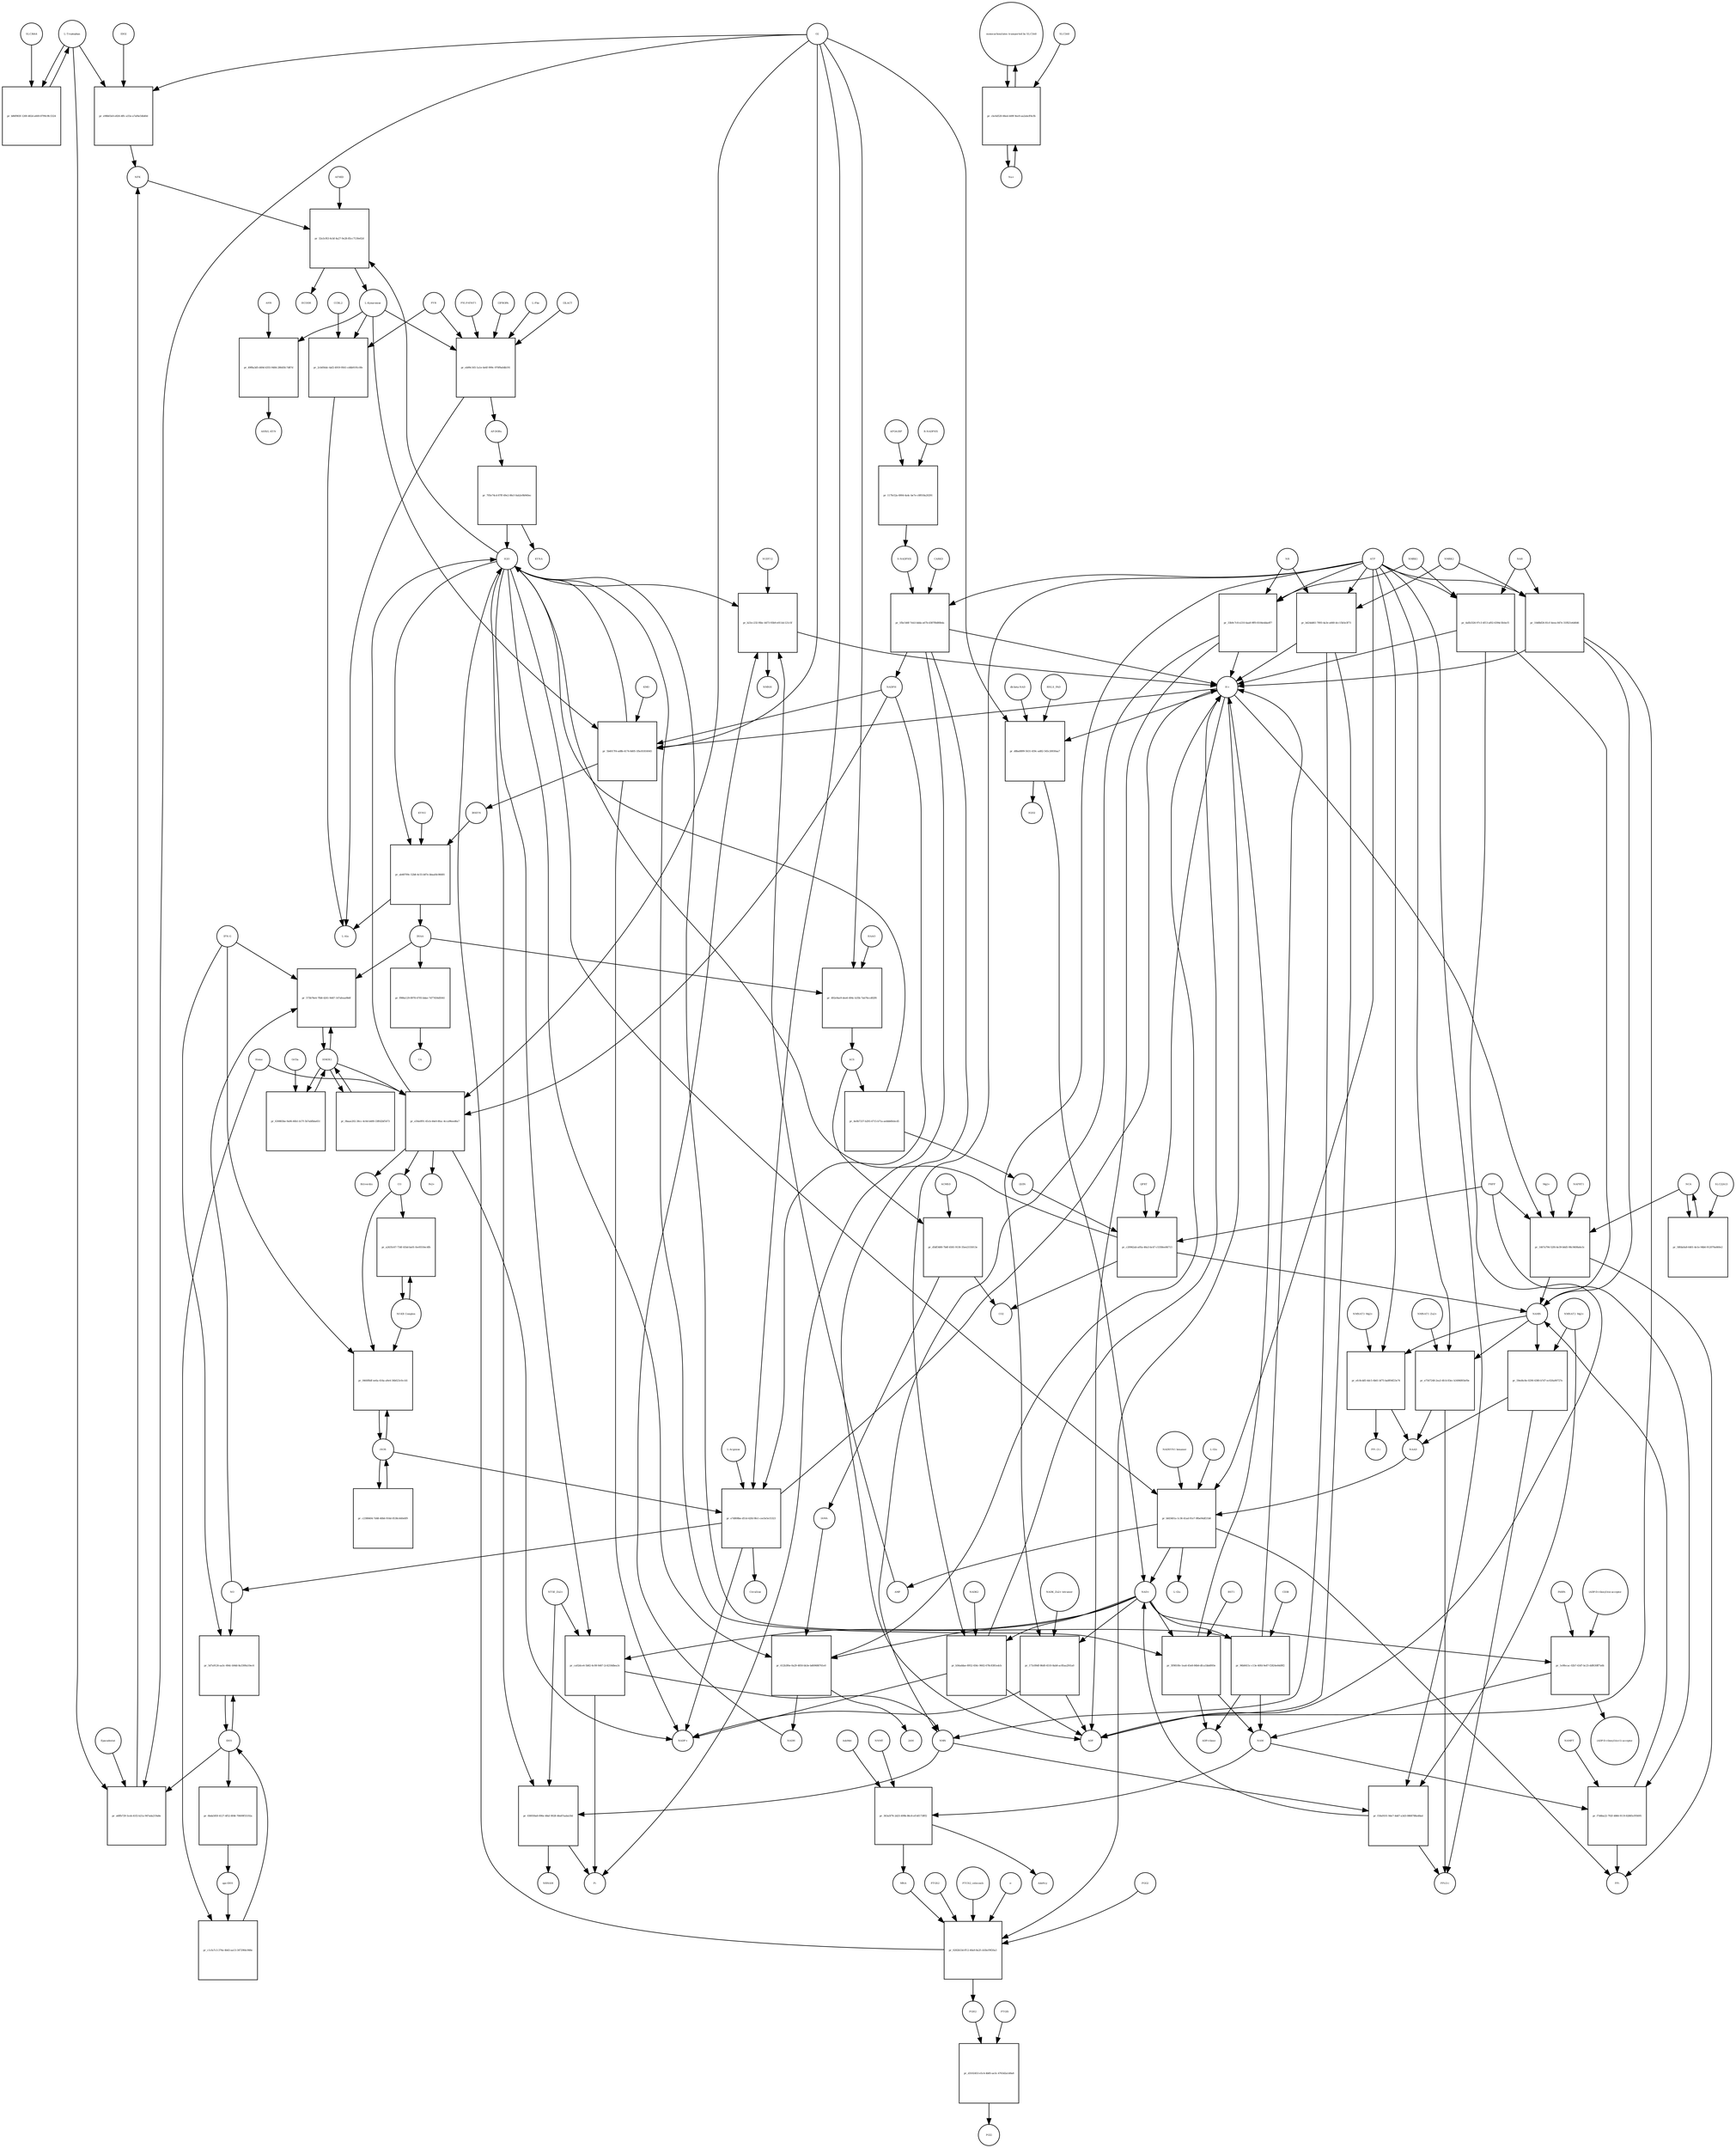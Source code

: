 strict digraph  {
"L-Tryptophan" [annotation="urn_miriam_obo.chebi_CHEBI%3A57912", bipartite=0, cls="simple chemical", fontsize=4, label="L-Tryptophan", shape=circle];
"pr_b86f983f-1269-482d-a669-8799c9fc5324" [annotation="", bipartite=1, cls=process, fontsize=4, label="pr_b86f983f-1269-482d-a669-8799c9fc5324", shape=square];
SLC36A4 [annotation=urn_miriam_uniprot_Q6YBV0, bipartite=0, cls=macromolecule, fontsize=4, label=SLC36A4, shape=circle];
"pr_e98b03e0-e826-4ffc-a55e-a7af6e54b40d" [annotation="", bipartite=1, cls=process, fontsize=4, label="pr_e98b03e0-e826-4ffc-a55e-a7af6e54b40d", shape=square];
NFK [annotation="urn_miriam_obo.chebi_CHEBI%3A18377", bipartite=0, cls="simple chemical", fontsize=4, label=NFK, shape=circle];
IDO2 [annotation=urn_miriam_uniprot_Q6ZQW0, bipartite=0, cls=macromolecule, fontsize=4, label=IDO2, shape=circle];
O2 [annotation="urn_miriam_obo.chebi_CHEBI%3A15379", bipartite=0, cls="simple chemical", fontsize=4, label=O2, shape=circle];
"pr_a6ffb729-5ceb-41f2-b21a-947ada219a8e" [annotation="", bipartite=1, cls=process, fontsize=4, label="pr_a6ffb729-5ceb-41f2-b21a-947ada219a8e", shape=square];
IDO1 [annotation=urn_miriam_uniprot_P14902, bipartite=0, cls=complex, fontsize=4, label=IDO1, shape=circle];
Epacadostat [annotation="", bipartite=0, cls="simple chemical", fontsize=4, label=Epacadostat, shape=circle];
"pr_32e3cf63-4cbf-4a27-9e28-85cc7130e02d" [annotation="", bipartite=1, cls=process, fontsize=4, label="pr_32e3cf63-4cbf-4a27-9e28-85cc7130e02d", shape=square];
"L-Kynurenine" [annotation="urn_miriam_obo.chebi_CHEBI%3A16946", bipartite=0, cls="simple chemical", fontsize=4, label="L-Kynurenine", shape=circle];
AFMID [annotation=urn_miriam_uniprot_Q63HM1, bipartite=0, cls=macromolecule, fontsize=4, label=AFMID, shape=circle];
H2O [annotation="urn_miriam_obo.chebi_CHEBI%3A15377", bipartite=0, cls="simple chemical", fontsize=4, label=H2O, shape=circle];
HCOOH [annotation="urn_miriam_obo.chebi_CHEBI%3A30751", bipartite=0, cls="simple chemical", fontsize=4, label=HCOOH, shape=circle];
"pr_eb99c165-1a1e-4e6f-999c-970f9a0db191" [annotation="", bipartite=1, cls=process, fontsize=4, label="pr_eb99c165-1a1e-4e6f-999c-970f9a0db191", shape=square];
"AP-DOBu" [annotation="urn_miriam_obo.chebi_CHEBI%3A17442", bipartite=0, cls="simple chemical", fontsize=4, label="AP-DOBu", shape=circle];
"PXLP-KYAT1" [annotation="urn_miriam_uniprot_Q16773|urn_miriam_obo.chebi_CHEBI%3A18405", bipartite=0, cls="complex multimer", fontsize=4, label="PXLP-KYAT1", shape=circle];
I3PROPA [annotation="urn_miriam_obo.chebi_CHEBI%3A43580", bipartite=0, cls=macromolecule, fontsize=4, label=I3PROPA, shape=circle];
"L-Phe" [annotation="urn_miriam_obo.chebi_CHEBI%3A58095", bipartite=0, cls="simple chemical", fontsize=4, label="L-Phe", shape=circle];
I3LACT [annotation="urn_miriam_obo.chebi_CHEBI%3A55528", bipartite=0, cls=macromolecule, fontsize=4, label=I3LACT, shape=circle];
PYR [annotation="urn_miriam_obo.chebi_CHEBI%3A15361", bipartite=0, cls="simple chemical", fontsize=4, label=PYR, shape=circle];
"L-Ala" [annotation="urn_miriam_obo.chebi_CHEBI%3A57972", bipartite=0, cls="simple chemical", fontsize=4, label="L-Ala", shape=circle];
"pr_2cb056dc-4af2-4919-9561-cd4b9191c0fe" [annotation="", bipartite=1, cls=process, fontsize=4, label="pr_2cb056dc-4af2-4919-9561-cd4b9191c0fe", shape=square];
CCBL2 [annotation=urn_miriam_uniprot_Q6YP21, bipartite=0, cls="macromolecule multimer", fontsize=4, label=CCBL2, shape=circle];
"pr_705e74cd-87ff-49e2-86cf-0ab2e9b940ec" [annotation="", bipartite=1, cls=process, fontsize=4, label="pr_705e74cd-87ff-49e2-86cf-0ab2e9b940ec", shape=square];
KYNA [annotation="urn_miriam_obo.chebi_CHEBI%3A18344", bipartite=0, cls="simple chemical", fontsize=4, label=KYNA, shape=circle];
"pr_5b4017f4-ad8b-4174-8d05-1fbc81816045" [annotation="", bipartite=1, cls=process, fontsize=4, label="pr_5b4017f4-ad8b-4174-8d05-1fbc81816045", shape=square];
"3HKYN" [annotation="urn_miriam_obo.chebi_CHEBI%3A17380", bipartite=0, cls="simple chemical", fontsize=4, label="3HKYN", shape=circle];
KMO [annotation=urn_miriam_uniprot_O15229, bipartite=0, cls=macromolecule, fontsize=4, label=KMO, shape=circle];
NADPH [annotation="urn_miriam_obo.chebi_CHEBI%3A16474", bipartite=0, cls="simple chemical", fontsize=4, label=NADPH, shape=circle];
"H+" [annotation="urn_miriam_obo.chebi_CHEBI%3A15378", bipartite=0, cls="simple chemical", fontsize=4, label="H+", shape=circle];
"NADP+" [annotation="urn_miriam_obo.chebi_CHEBI%3A18009", bipartite=0, cls="simple chemical", fontsize=4, label="NADP+", shape=circle];
"pr_ab48709c-52b8-4c55-b87e-bbaafdc86681" [annotation="", bipartite=1, cls=process, fontsize=4, label="pr_ab48709c-52b8-4c55-b87e-bbaafdc86681", shape=square];
"3HAA" [annotation="urn_miriam_obo.chebi_CHEBI%3A15793", bipartite=0, cls="simple chemical", fontsize=4, label="3HAA", shape=circle];
KYNU [annotation=urn_miriam_uniprot_Q16719, bipartite=0, cls="macromolecule multimer", fontsize=4, label=KYNU, shape=circle];
"pr_492e9ae9-dee6-494c-b35b-7ab76ccd02f6" [annotation="", bipartite=1, cls=process, fontsize=4, label="pr_492e9ae9-dee6-494c-b35b-7ab76ccd02f6", shape=square];
ACS [annotation="urn_miriam_obo.chebi_CHEBI%3A29044", bipartite=0, cls="simple chemical", fontsize=4, label=ACS, shape=circle];
HAAO [annotation=urn_miriam_uniprot_P46952, bipartite=0, cls=macromolecule, fontsize=4, label=HAAO, shape=circle];
"pr_d5df3480-7b6f-4581-9130-35ee2155013e" [annotation="", bipartite=1, cls=process, fontsize=4, label="pr_d5df3480-7b6f-4581-9130-35ee2155013e", shape=square];
"2AMA" [annotation="urn_miriam_obo.chebi_CHEBI%3A15745", bipartite=0, cls="simple chemical", fontsize=4, label="2AMA", shape=circle];
ACMSD [annotation=urn_miriam_uniprot_Q8TDX5, bipartite=0, cls="macromolecule multimer", fontsize=4, label=ACMSD, shape=circle];
CO2 [annotation="urn_miriam_obo.chebi_CHEBI%3A16526", bipartite=0, cls="simple chemical", fontsize=4, label=CO2, shape=circle];
"pr_612b3f6e-0a29-4850-bb3e-bd69688761e0" [annotation="", bipartite=1, cls=process, fontsize=4, label="pr_612b3f6e-0a29-4850-bb3e-bd69688761e0", shape=square];
"2AM" [annotation="urn_miriam_obo.chebi_CHEBI%3A16886", bipartite=0, cls="simple chemical", fontsize=4, label="2AM", shape=circle];
"NAD+" [annotation="urn_miriam_obo.chebi_CHEBI%3A57540", bipartite=0, cls="simple chemical", fontsize=4, label="NAD+", shape=circle];
NADH [annotation="urn_miriam_obo.chebi_CHEBI%3A57945", bipartite=0, cls="simple chemical", fontsize=4, label=NADH, shape=circle];
"pr_4e0b7337-b293-4715-b71a-aebbb6febcd5" [annotation="", bipartite=1, cls=process, fontsize=4, label="pr_4e0b7337-b293-4715-b71a-aebbb6febcd5", shape=square];
QUIN [annotation="urn_miriam_obo.chebi_CHEBI%3A16675", bipartite=0, cls="simple chemical", fontsize=4, label=QUIN, shape=circle];
"pr_49f8a3d5-d49d-4355-9484-280d5fc7d87d" [annotation="", bipartite=1, cls=process, fontsize=4, label="pr_49f8a3d5-d49d-4355-9484-280d5fc7d87d", shape=square];
AHR [annotation=urn_miriam_uniprot_P35869, bipartite=0, cls=macromolecule, fontsize=4, label=AHR, shape=circle];
"AHR/L-KYN" [annotation="", bipartite=0, cls=complex, fontsize=4, label="AHR/L-KYN", shape=circle];
"pr_5d7a9126-aa5c-49dc-b9dd-8a3300a10ec6" [annotation="", bipartite=1, cls=process, fontsize=4, label="pr_5d7a9126-aa5c-49dc-b9dd-8a3300a10ec6", shape=square];
NO [annotation="urn_miriam_obo.chebi_CHEBI%3A16480", bipartite=0, cls="simple chemical", fontsize=4, label=NO, shape=circle];
"IFN-G" [annotation=urn_miriam_uniprot_Q14609, bipartite=0, cls=macromolecule, fontsize=4, label="IFN-G", shape=circle];
iNOS [annotation=urn_miriam_uniprot_P35228, bipartite=0, cls=macromolecule, fontsize=4, label=iNOS, shape=circle];
"pr_0460f8df-ee6a-416a-a9e4-34b023c0ccb5" [annotation="", bipartite=1, cls=process, fontsize=4, label="pr_0460f8df-ee6a-416a-a9e4-34b023c0ccb5", shape=square];
"Nf-KB Complex" [annotation="urn_miriam_uniprot_P19838|urn_miriam_uniprot_Q04206|urn_miriam_uniprot_Q00653", bipartite=0, cls=complex, fontsize=4, label="Nf-KB Complex", shape=circle];
CO [annotation="urn_miriam_obo.chebi_CHEBI%3A17245", bipartite=0, cls="simple chemical", fontsize=4, label=CO, shape=circle];
"L-Arginine" [annotation="urn_miriam_obo.chebi_CHEBI%3A16467", bipartite=0, cls="simple chemical", fontsize=4, label="L-Arginine", shape=circle];
"pr_e7d808be-d51d-42fd-9fe1-cee5e5e15323" [annotation="", bipartite=1, cls=process, fontsize=4, label="pr_e7d808be-d51d-42fd-9fe1-cee5e5e15323", shape=square];
Citrulline [annotation="urn_miriam_obo.chebi_CHEBI%3A16349", bipartite=0, cls="simple chemical", fontsize=4, label=Citrulline, shape=circle];
"pr_c2388404-7d48-40b6-916d-0538c440e6f9" [annotation="", bipartite=1, cls=process, fontsize=4, label="pr_c2388404-7d48-40b6-916d-0538c440e6f9", shape=square];
"pr_6bda585f-4127-4f52-8f46-70609f55192a" [annotation="", bipartite=1, cls=process, fontsize=4, label="pr_6bda585f-4127-4f52-8f46-70609f55192a", shape=square];
"apo-IDO1" [annotation=urn_miriam_uniprot_P14902, bipartite=0, cls=macromolecule, fontsize=4, label="apo-IDO1", shape=circle];
"R-NADPHX" [annotation="urn_miriam_obo.chebi_CHEBI%3A64085", bipartite=0, cls="simple chemical", fontsize=4, label="R-NADPHX", shape=circle];
"pr_117fe52a-6904-4a4c-be7e-c8f018a20291" [annotation="", bipartite=1, cls=process, fontsize=4, label="pr_117fe52a-6904-4a4c-be7e-c8f018a20291", shape=square];
"S-NADPHX" [annotation="urn_miriam_obo.chebi_CHEBI%3A64084", bipartite=0, cls="simple chemical", fontsize=4, label="S-NADPHX", shape=circle];
APOA1BP [annotation=urn_miriam_uniprot_O95544, bipartite=0, cls="macromolecule multimer", fontsize=4, label=APOA1BP, shape=circle];
"pr_1fbc546f-7eb3-4dda-a67b-d387f8d80b4a" [annotation="", bipartite=1, cls=process, fontsize=4, label="pr_1fbc546f-7eb3-4dda-a67b-d387f8d80b4a", shape=square];
CARKD [annotation=urn_miriam_uniprot_Q8IW45, bipartite=0, cls=macromolecule, fontsize=4, label=CARKD, shape=circle];
ATP [annotation="urn_miriam_obo.chebi_CHEBI%3A30616", bipartite=0, cls="simple chemical", fontsize=4, label=ATP, shape=circle];
ADP [annotation="urn_miriam_obo.chebi_CHEBI%3A456216", bipartite=0, cls="simple chemical", fontsize=4, label=ADP, shape=circle];
Pi [annotation="urn_miriam_obo.chebi_CHEBI%3A18367", bipartite=0, cls="simple chemical", fontsize=4, label=Pi, shape=circle];
"pr_b56addae-8952-456c-9602-678c8381edcb" [annotation="", bipartite=1, cls=process, fontsize=4, label="pr_b56addae-8952-456c-9602-678c8381edcb", shape=square];
NADK2 [annotation=urn_miriam_uniprot_Q4G0N4, bipartite=0, cls="macromolecule multimer", fontsize=4, label=NADK2, shape=circle];
NAMN [annotation="urn_miriam_obo.chebi_CHEBI%3A15763", bipartite=0, cls="simple chemical", fontsize=4, label=NAMN, shape=circle];
"pr_efc8cdd5-4dc5-4b61-bf75-ba8f04f23e74" [annotation="", bipartite=1, cls=process, fontsize=4, label="pr_efc8cdd5-4dc5-4b61-bf75-ba8f04f23e74", shape=square];
NAAD [annotation="urn_miriam_obo.chebi_CHEBI%3A18304", bipartite=0, cls="simple chemical", fontsize=4, label=NAAD, shape=circle];
"NMNAT3_Mg2+" [annotation="urn_miriam_uniprot_Q96T66|urn_miriam_obo.chebi_CHEBI%3A18420", bipartite=0, cls="complex multimer", fontsize=4, label="NMNAT3_Mg2+", shape=circle];
"PPi (3-)" [annotation="urn_miriam_obo.chebi_CHEBI%3A33019", bipartite=0, cls="simple chemical", fontsize=4, label="PPi (3-)", shape=circle];
"pr_59ed4c8e-0290-4380-b7d7-ec026a90727e" [annotation="", bipartite=1, cls=process, fontsize=4, label="pr_59ed4c8e-0290-4380-b7d7-ec026a90727e", shape=square];
"NMNAT2_Mg2+" [annotation="urn_miriam_uniprot_Q9BZQ4|urn_miriam_obo.chebi_CHEBI%3A18420", bipartite=0, cls=complex, fontsize=4, label="NMNAT2_Mg2+", shape=circle];
"PPi(3-)" [annotation="urn_miriam_obo.chebi_CHEBI%3A33019", bipartite=0, cls="simple chemical", fontsize=4, label="PPi(3-)", shape=circle];
NAR [annotation="urn_miriam_obo.chebi_CHEBI%3A58527", bipartite=0, cls="simple chemical", fontsize=4, label=NAR, shape=circle];
"pr_4afb3326-97c3-4f13-af02-6394c5febcf1" [annotation="", bipartite=1, cls=process, fontsize=4, label="pr_4afb3326-97c3-4f13-af02-6394c5febcf1", shape=square];
NMRK1 [annotation=urn_miriam_uniprot_Q9NWW6, bipartite=0, cls=macromolecule, fontsize=4, label=NMRK1, shape=circle];
"pr_10d8bf26-81cf-4eea-847e-31f821e6d646" [annotation="", bipartite=1, cls=process, fontsize=4, label="pr_10d8bf26-81cf-4eea-847e-31f821e6d646", shape=square];
NMRK2 [annotation=urn_miriam_uniprot_Q9NPI5, bipartite=0, cls=macromolecule, fontsize=4, label=NMRK2, shape=circle];
"pr_bfd3401a-1c36-41ad-91e7-9fbe94df21b8" [annotation="", bipartite=1, cls=process, fontsize=4, label="pr_bfd3401a-1c36-41ad-91e7-9fbe94df21b8", shape=square];
"NADSYN1 hexamer" [annotation=urn_miriam_uniprot_Q6IA69, bipartite=0, cls="macromolecule multimer", fontsize=4, label="NADSYN1 hexamer", shape=circle];
"L-Gln" [annotation="urn_miriam_obo.chebi_CHEBI%3A58359", bipartite=0, cls="simple chemical", fontsize=4, label="L-Gln", shape=circle];
"L-Glu" [annotation="urn_miriam_obo.chebi_CHEBI%3A29985", bipartite=0, cls="simple chemical", fontsize=4, label="L-Glu", shape=circle];
AMP [annotation="urn_miriam_obo.chebi_CHEBI%3A16027", bipartite=0, cls="simple chemical", fontsize=4, label=AMP, shape=circle];
PPi [annotation="urn_miriam_obo.chebi_CHEBI%3A29888", bipartite=0, cls="simple chemical", fontsize=4, label=PPi, shape=circle];
NMN [annotation="urn_miriam_obo.chebi_CHEBI%3A14649", bipartite=0, cls="simple chemical", fontsize=4, label=NMN, shape=circle];
"pr_f18a9101-9de7-4dd7-a3d3-0868788a48ad" [annotation="", bipartite=1, cls=process, fontsize=4, label="pr_f18a9101-9de7-4dd7-a3d3-0868788a48ad", shape=square];
NR [annotation="urn_miriam_obo.chebi_CHEBI%3A15927", bipartite=0, cls="simple chemical", fontsize=4, label=NR, shape=circle];
"pr_33b9c7c8-e210-4aa8-9ff0-8104eddaeff7" [annotation="", bipartite=1, cls=process, fontsize=4, label="pr_33b9c7c8-e210-4aa8-9ff0-8104eddaeff7", shape=square];
"pr_b424dd61-7893-4a3e-a660-dcc15b5e3f73" [annotation="", bipartite=1, cls=process, fontsize=4, label="pr_b424dd61-7893-4a3e-a660-dcc15b5e3f73", shape=square];
NCA [annotation="urn_miriam_obo.chebi_CHEBI%3A32544", bipartite=0, cls="simple chemical", fontsize=4, label=NCA, shape=circle];
"pr_1467a794-52f4-4e39-b6d5-98c9408a6e3c" [annotation="", bipartite=1, cls=process, fontsize=4, label="pr_1467a794-52f4-4e39-b6d5-98c9408a6e3c", shape=square];
NAPRT1 [annotation=urn_miriam_uniprot_Q6XQN6, bipartite=0, cls="macromolecule multimer", fontsize=4, label=NAPRT1, shape=circle];
"Mg2+" [annotation="urn_miriam_obo.chebi_CHEBI%3A18420", bipartite=0, cls="simple chemical", fontsize=4, label="Mg2+", shape=circle];
PRPP [annotation="urn_miriam_obo.chebi_CHEBI%3A17111", bipartite=0, cls="simple chemical", fontsize=4, label=PRPP, shape=circle];
"pr_1e9fecac-02b7-43d7-bc25-ddf630ff7a6b" [annotation="", bipartite=1, cls=process, fontsize=4, label="pr_1e9fecac-02b7-43d7-bc25-ddf630ff7a6b", shape=square];
NAM [annotation="urn_miriam_obo.chebi_CHEBI%3A17154", bipartite=0, cls="simple chemical", fontsize=4, label=NAM, shape=circle];
PARPs [annotation="urn_miriam_uniprot_Q8N5Y8|urn_miriam_uniprot_Q53GL7|urn_miriam_uniprot_Q8IXQ6", bipartite=0, cls=macromolecule, fontsize=4, label=PARPs, shape=circle];
"(ADP-D-ribosyl)(n)-acceptor" [annotation="urn_miriam_obo.chebi_CHEBI%3A133202", bipartite=0, cls="simple chemical", fontsize=4, label="(ADP-D-ribosyl)(n)-acceptor", shape=circle];
"(ADP-D-ribosyl)(n+1)-acceptor" [annotation="urn_miriam_obo.chebi_CHEBI%3A133203", bipartite=0, cls="simple chemical", fontsize=4, label="(ADP-D-ribosyl)(n+1)-acceptor", shape=circle];
"pr_f7d4ba22-792f-4866-9119-82885cf95695" [annotation="", bipartite=1, cls=process, fontsize=4, label="pr_f7d4ba22-792f-4866-9119-82885cf95695", shape=square];
NAMPT [annotation=urn_miriam_uniprot_P43490, bipartite=0, cls=macromolecule, fontsize=4, label=NAMPT, shape=circle];
"pr_363a5f76-2d25-499b-86c8-ef14f173fff2" [annotation="", bipartite=1, cls=process, fontsize=4, label="pr_363a5f76-2d25-499b-86c8-ef14f173fff2", shape=square];
MNA [annotation="urn_miriam_obo.chebi_CHEBI%3A16797", bipartite=0, cls="simple chemical", fontsize=4, label=MNA, shape=circle];
NNMT [annotation=urn_miriam_uniprot_P40261, bipartite=0, cls=macromolecule, fontsize=4, label=NNMT, shape=circle];
AdoMet [annotation="urn_miriam_obo.chebi_CHEBI%3A15414", bipartite=0, cls="simple chemical", fontsize=4, label=AdoMet, shape=circle];
AdoHcy [annotation="urn_miriam_obo.chebi_CHEBI%3A16680", bipartite=0, cls="simple chemical", fontsize=4, label=AdoHcy, shape=circle];
"pr_c20942ab-a05a-46a3-bc47-c5358ee84713" [annotation="", bipartite=1, cls=process, fontsize=4, label="pr_c20942ab-a05a-46a3-bc47-c5358ee84713", shape=square];
QPRT [annotation=urn_miriam_uniprot_Q15274, bipartite=0, cls=macromolecule, fontsize=4, label=QPRT, shape=circle];
"pr_173c89df-86d0-4510-8ab8-ac85aa2f41a0" [annotation="", bipartite=1, cls=process, fontsize=4, label="pr_173c89df-86d0-4510-8ab8-ac85aa2f41a0", shape=square];
"NADK_Zn2+ tetramer" [annotation="urn_miriam_uniprot_O95544|urn_miriam_obo.chebi_CHEBI%3A29105", bipartite=0, cls="complex multimer", fontsize=4, label="NADK_Zn2+ tetramer", shape=circle];
"pr_5f9810fe-1ea6-45e8-84b6-dfca1bbd093e" [annotation="", bipartite=1, cls=process, fontsize=4, label="pr_5f9810fe-1ea6-45e8-84b6-dfca1bbd093e", shape=square];
"ADP-ribose" [annotation="urn_miriam_obo.chebi_CHEBI%3A57967", bipartite=0, cls="simple chemical", fontsize=4, label="ADP-ribose", shape=circle];
BST1 [annotation=urn_miriam_uniprot_Q10588, bipartite=0, cls="macromolecule multimer", fontsize=4, label=BST1, shape=circle];
"pr_96b8415c-c13e-40fd-9e87-f2824e64d9f2" [annotation="", bipartite=1, cls=process, fontsize=4, label="pr_96b8415c-c13e-40fd-9e87-f2824e64d9f2", shape=square];
CD38 [annotation=urn_miriam_uniprot_P28907, bipartite=0, cls=macromolecule, fontsize=4, label=CD38, shape=circle];
"dh-beta-NAD" [annotation="urn_miriam_obo.chebi_CHEBI%3A90171|urn_miriam_obo.chebi_CHEBI%3A90174", bipartite=0, cls="simple chemical", fontsize=4, label="dh-beta-NAD", shape=circle];
"pr_d8ba8899-5631-459c-ad82-545c26930aa7" [annotation="", bipartite=1, cls=process, fontsize=4, label="pr_d8ba8899-5631-459c-ad82-545c26930aa7", shape=square];
H2O2 [annotation="urn_miriam_obo.chebi_CHEBI%3A16240", bipartite=0, cls="simple chemical", fontsize=4, label=H2O2, shape=circle];
RNLS_FAD [annotation="urn_miriam_uniprot_Q5VYX0|urn_miriam_obo.chebi_CHEBI%3A16238", bipartite=0, cls=complex, fontsize=4, label=RNLS_FAD, shape=circle];
"pr_ca02dce4-5b82-4c08-9d47-2c4218dbea3c" [annotation="", bipartite=1, cls=process, fontsize=4, label="pr_ca02dce4-5b82-4c08-9d47-2c4218dbea3c", shape=square];
"NT5E_Zn2+" [annotation="urn_miriam_uniprot_P21589|urn_miriam_obo.chebi_CHEBI%3A29105", bipartite=0, cls="complex multimer", fontsize=4, label="NT5E_Zn2+", shape=circle];
"pr_036930a8-096e-48af-9028-46a87aaba18d" [annotation="", bipartite=1, cls=process, fontsize=4, label="pr_036930a8-096e-48af-9028-46a87aaba18d", shape=square];
NRNAM [annotation="urn_miriam_obo.chebi_CHEBI%3A15927", bipartite=0, cls="simple chemical", fontsize=4, label=NRNAM, shape=circle];
"pr_58fda0a8-6401-4e1e-94b6-912079a660e2" [annotation="", bipartite=1, cls=process, fontsize=4, label="pr_58fda0a8-6401-4e1e-94b6-912079a660e2", shape=square];
SLC22A13 [annotation=urn_miriam_uniprot_Q9Y226, bipartite=0, cls=macromolecule, fontsize=4, label=SLC22A13, shape=circle];
"pr_b23cc232-f6bc-4473-93b9-e011dc121c5f" [annotation="", bipartite=1, cls=process, fontsize=4, label="pr_b23cc232-f6bc-4473-93b9-e011dc121c5f", shape=square];
NMNH [annotation="urn_miriam_obo.chebi_CHEBI%3A74452", bipartite=0, cls="simple chemical", fontsize=4, label=NMNH, shape=circle];
NUDT12 [annotation=urn_miriam_uniprot_Q9BQG2, bipartite=0, cls=macromolecule, fontsize=4, label=NUDT12, shape=circle];
"pr_e7567248-2ea3-4fcb-83ec-b3496893ef0e" [annotation="", bipartite=1, cls=process, fontsize=4, label="pr_e7567248-2ea3-4fcb-83ec-b3496893ef0e", shape=square];
"NMNAT1_Zn2+" [annotation="urn_miriam_uniprot_Q9HAN9|urn_miriam_obo.chebi_CHEBI%3A29105", bipartite=0, cls="complex multimer", fontsize=4, label="NMNAT1_Zn2+", shape=circle];
PGG2 [annotation="urn_miriam_obo.chebi_CHEBI%3A27647", bipartite=0, cls="simple chemical", fontsize=4, label=PGG2, shape=circle];
"pr_0282b53d-ff12-40a9-8a2f-cb5bcf9f20a3" [annotation="", bipartite=1, cls=process, fontsize=4, label="pr_0282b53d-ff12-40a9-8a2f-cb5bcf9f20a3", shape=square];
PGH2 [annotation="urn_miriam_obo.chebi_CHEBI%3A15554", bipartite=0, cls="simple chemical", fontsize=4, label=PGH2, shape=circle];
PTGS2 [annotation=urn_miriam_uniprot_P35354, bipartite=0, cls="macromolecule multimer", fontsize=4, label=PTGS2, shape=circle];
PTCS2_celecoxib [annotation="urn_miriam_uniprot_P35354|urn_miriam_obo.chebi_CHEBI%3A41423", bipartite=0, cls=complex, fontsize=4, label=PTCS2_celecoxib, shape=circle];
"e-" [annotation="urn_miriam_obo.chebi_CHEBI%3A10545", bipartite=0, cls="simple chemical", fontsize=4, label="e-", shape=circle];
"pr_d3102453-e5c4-4b85-ae3c-4763d2a1d0a8" [annotation="", bipartite=1, cls=process, fontsize=4, label="pr_d3102453-e5c4-4b85-ae3c-4763d2a1d0a8", shape=square];
PGI2 [annotation="urn_miriam_obo.chebi_CHEBI%3A15552", bipartite=0, cls="simple chemical", fontsize=4, label=PGI2, shape=circle];
PTGIS [annotation=urn_miriam_uniprot_Q16647, bipartite=0, cls=macromolecule, fontsize=4, label=PTGIS, shape=circle];
"monocarboxylates transported by SLC5A8" [annotation="", bipartite=0, cls="simple chemical", fontsize=4, label="monocarboxylates transported by SLC5A8", shape=circle];
"pr_cbc6d520-66ed-449f-9ee9-aa2abcff4cfb" [annotation="", bipartite=1, cls=process, fontsize=4, label="pr_cbc6d520-66ed-449f-9ee9-aa2abcff4cfb", shape=square];
SLC5A8 [annotation=urn_miriam_uniprot_Q8N695, bipartite=0, cls=macromolecule, fontsize=4, label=SLC5A8, shape=circle];
"Na+" [annotation="urn_miriam_obo.chebi_CHEBI%3A29101", bipartite=0, cls="simple chemical", fontsize=4, label="Na+", shape=circle];
HMOX1 [annotation="", bipartite=0, cls=macromolecule, fontsize=4, label=HMOX1, shape=circle];
"pr_573b76e4-7fb8-4261-9d47-147afeaa9b6f" [annotation="", bipartite=1, cls=process, fontsize=4, label="pr_573b76e4-7fb8-4261-9d47-147afeaa9b6f", shape=square];
"pr_0baae202-38cc-4c0d-b489-33ffd2bf5473" [annotation="", bipartite=1, cls=process, fontsize=4, label="pr_0baae202-38cc-4c0d-b489-33ffd2bf5473", shape=square];
Heme [annotation="urn_miriam_obo.chebi_CHEBI%3A30413", bipartite=0, cls="simple chemical", fontsize=4, label=Heme, shape=circle];
"pr_e50a0f91-45cb-44e0-8fac-4cca96eed6a7" [annotation="", bipartite=1, cls=process, fontsize=4, label="pr_e50a0f91-45cb-44e0-8fac-4cca96eed6a7", shape=square];
Biliverdin [annotation="urn_miriam_obo.chebi_CHEBI%3A17033", bipartite=0, cls="simple chemical", fontsize=4, label=Biliverdin, shape=circle];
"Fe2+" [annotation="urn_miriam_obo.chebi_CHEBI%3A29033", bipartite=0, cls="simple chemical", fontsize=4, label="Fe2+", shape=circle];
"pr_630883be-9a06-46b1-b17f-5b7abfbba651" [annotation="", bipartite=1, cls=process, fontsize=4, label="pr_630883be-9a06-46b1-b17f-5b7abfbba651", shape=square];
Orf3a [annotation="urn_miriam_ncbiprotein_BCD58754|urn_miriam_uniprot_P0DTC3", bipartite=0, cls=macromolecule, fontsize=4, label=Orf3a, shape=circle];
"pr_a2435c67-734f-41bd-ba01-fee9310ec4fb" [annotation="", bipartite=1, cls=process, fontsize=4, label="pr_a2435c67-734f-41bd-ba01-fee9310ec4fb", shape=square];
"pr_c1cfa7c3-376e-4b43-aa13-34729fdc948e" [annotation="", bipartite=1, cls=process, fontsize=4, label="pr_c1cfa7c3-376e-4b43-aa13-34729fdc948e", shape=square];
"pr_f986a129-8978-4705-bdae-7d77456d5041" [annotation="", bipartite=1, cls="omitted process", fontsize=4, label="pr_f986a129-8978-4705-bdae-7d77456d5041", shape=square];
CA [annotation="", bipartite=0, cls="simple chemical", fontsize=4, label=CA, shape=circle];
"L-Tryptophan" -> "pr_b86f983f-1269-482d-a669-8799c9fc5324"  [annotation="", interaction_type=consumption];
"L-Tryptophan" -> "pr_e98b03e0-e826-4ffc-a55e-a7af6e54b40d"  [annotation="", interaction_type=consumption];
"L-Tryptophan" -> "pr_a6ffb729-5ceb-41f2-b21a-947ada219a8e"  [annotation="", interaction_type=consumption];
"pr_b86f983f-1269-482d-a669-8799c9fc5324" -> "L-Tryptophan"  [annotation="", interaction_type=production];
SLC36A4 -> "pr_b86f983f-1269-482d-a669-8799c9fc5324"  [annotation="", interaction_type=catalysis];
"pr_e98b03e0-e826-4ffc-a55e-a7af6e54b40d" -> NFK  [annotation="", interaction_type=production];
NFK -> "pr_32e3cf63-4cbf-4a27-9e28-85cc7130e02d"  [annotation="", interaction_type=consumption];
IDO2 -> "pr_e98b03e0-e826-4ffc-a55e-a7af6e54b40d"  [annotation="", interaction_type=catalysis];
O2 -> "pr_e98b03e0-e826-4ffc-a55e-a7af6e54b40d"  [annotation="", interaction_type=consumption];
O2 -> "pr_a6ffb729-5ceb-41f2-b21a-947ada219a8e"  [annotation="", interaction_type=consumption];
O2 -> "pr_5b4017f4-ad8b-4174-8d05-1fbc81816045"  [annotation="", interaction_type=consumption];
O2 -> "pr_492e9ae9-dee6-494c-b35b-7ab76ccd02f6"  [annotation="", interaction_type=consumption];
O2 -> "pr_e7d808be-d51d-42fd-9fe1-cee5e5e15323"  [annotation="", interaction_type=consumption];
O2 -> "pr_d8ba8899-5631-459c-ad82-545c26930aa7"  [annotation="", interaction_type=consumption];
O2 -> "pr_e50a0f91-45cb-44e0-8fac-4cca96eed6a7"  [annotation="", interaction_type=consumption];
"pr_a6ffb729-5ceb-41f2-b21a-947ada219a8e" -> NFK  [annotation="", interaction_type=production];
IDO1 -> "pr_a6ffb729-5ceb-41f2-b21a-947ada219a8e"  [annotation="urn_miriam_pubmed_29531094|urn_miriam_pubmed_28523098|urn_miriam_pubmed_30338242|urn_miriam_pubmed_32292563", interaction_type=catalysis];
IDO1 -> "pr_5d7a9126-aa5c-49dc-b9dd-8a3300a10ec6"  [annotation="", interaction_type=consumption];
IDO1 -> "pr_6bda585f-4127-4f52-8f46-70609f55192a"  [annotation="", interaction_type=consumption];
Epacadostat -> "pr_a6ffb729-5ceb-41f2-b21a-947ada219a8e"  [annotation="urn_miriam_pubmed_29531094|urn_miriam_pubmed_28523098|urn_miriam_pubmed_30338242|urn_miriam_pubmed_32292563", interaction_type=inhibition];
"pr_32e3cf63-4cbf-4a27-9e28-85cc7130e02d" -> "L-Kynurenine"  [annotation="", interaction_type=production];
"pr_32e3cf63-4cbf-4a27-9e28-85cc7130e02d" -> HCOOH  [annotation="", interaction_type=production];
"L-Kynurenine" -> "pr_eb99c165-1a1e-4e6f-999c-970f9a0db191"  [annotation="", interaction_type=consumption];
"L-Kynurenine" -> "pr_2cb056dc-4af2-4919-9561-cd4b9191c0fe"  [annotation="", interaction_type=consumption];
"L-Kynurenine" -> "pr_5b4017f4-ad8b-4174-8d05-1fbc81816045"  [annotation="", interaction_type=consumption];
"L-Kynurenine" -> "pr_49f8a3d5-d49d-4355-9484-280d5fc7d87d"  [annotation="", interaction_type=consumption];
AFMID -> "pr_32e3cf63-4cbf-4a27-9e28-85cc7130e02d"  [annotation=urn_miriam_pubmed_29531094, interaction_type=catalysis];
H2O -> "pr_32e3cf63-4cbf-4a27-9e28-85cc7130e02d"  [annotation="", interaction_type=consumption];
H2O -> "pr_ab48709c-52b8-4c55-b87e-bbaafdc86681"  [annotation="", interaction_type=consumption];
H2O -> "pr_612b3f6e-0a29-4850-bb3e-bd69688761e0"  [annotation="", interaction_type=consumption];
H2O -> "pr_bfd3401a-1c36-41ad-91e7-9fbe94df21b8"  [annotation="", interaction_type=consumption];
H2O -> "pr_5f9810fe-1ea6-45e8-84b6-dfca1bbd093e"  [annotation="", interaction_type=consumption];
H2O -> "pr_96b8415c-c13e-40fd-9e87-f2824e64d9f2"  [annotation="", interaction_type=consumption];
H2O -> "pr_ca02dce4-5b82-4c08-9d47-2c4218dbea3c"  [annotation="", interaction_type=consumption];
H2O -> "pr_036930a8-096e-48af-9028-46a87aaba18d"  [annotation="", interaction_type=consumption];
H2O -> "pr_b23cc232-f6bc-4473-93b9-e011dc121c5f"  [annotation="", interaction_type=consumption];
"pr_eb99c165-1a1e-4e6f-999c-970f9a0db191" -> "AP-DOBu"  [annotation="", interaction_type=production];
"pr_eb99c165-1a1e-4e6f-999c-970f9a0db191" -> "L-Ala"  [annotation="", interaction_type=production];
"AP-DOBu" -> "pr_705e74cd-87ff-49e2-86cf-0ab2e9b940ec"  [annotation="", interaction_type=consumption];
"PXLP-KYAT1" -> "pr_eb99c165-1a1e-4e6f-999c-970f9a0db191"  [annotation="", interaction_type=catalysis];
I3PROPA -> "pr_eb99c165-1a1e-4e6f-999c-970f9a0db191"  [annotation="", interaction_type=inhibition];
"L-Phe" -> "pr_eb99c165-1a1e-4e6f-999c-970f9a0db191"  [annotation="", interaction_type=inhibition];
I3LACT -> "pr_eb99c165-1a1e-4e6f-999c-970f9a0db191"  [annotation="", interaction_type=inhibition];
PYR -> "pr_eb99c165-1a1e-4e6f-999c-970f9a0db191"  [annotation="", interaction_type=consumption];
PYR -> "pr_2cb056dc-4af2-4919-9561-cd4b9191c0fe"  [annotation="", interaction_type=consumption];
"pr_2cb056dc-4af2-4919-9561-cd4b9191c0fe" -> "L-Ala"  [annotation="", interaction_type=production];
CCBL2 -> "pr_2cb056dc-4af2-4919-9561-cd4b9191c0fe"  [annotation="", interaction_type=catalysis];
"pr_705e74cd-87ff-49e2-86cf-0ab2e9b940ec" -> KYNA  [annotation="", interaction_type=production];
"pr_705e74cd-87ff-49e2-86cf-0ab2e9b940ec" -> H2O  [annotation="", interaction_type=production];
"pr_5b4017f4-ad8b-4174-8d05-1fbc81816045" -> "3HKYN"  [annotation="", interaction_type=production];
"pr_5b4017f4-ad8b-4174-8d05-1fbc81816045" -> H2O  [annotation="", interaction_type=production];
"pr_5b4017f4-ad8b-4174-8d05-1fbc81816045" -> "NADP+"  [annotation="", interaction_type=production];
"3HKYN" -> "pr_ab48709c-52b8-4c55-b87e-bbaafdc86681"  [annotation="", interaction_type=consumption];
KMO -> "pr_5b4017f4-ad8b-4174-8d05-1fbc81816045"  [annotation="", interaction_type=catalysis];
NADPH -> "pr_5b4017f4-ad8b-4174-8d05-1fbc81816045"  [annotation="", interaction_type=consumption];
NADPH -> "pr_e7d808be-d51d-42fd-9fe1-cee5e5e15323"  [annotation="", interaction_type=consumption];
NADPH -> "pr_e50a0f91-45cb-44e0-8fac-4cca96eed6a7"  [annotation="", interaction_type=consumption];
"H+" -> "pr_5b4017f4-ad8b-4174-8d05-1fbc81816045"  [annotation="", interaction_type=consumption];
"H+" -> "pr_1467a794-52f4-4e39-b6d5-98c9408a6e3c"  [annotation="", interaction_type=consumption];
"H+" -> "pr_c20942ab-a05a-46a3-bc47-c5358ee84713"  [annotation="", interaction_type=consumption];
"H+" -> "pr_d8ba8899-5631-459c-ad82-545c26930aa7"  [annotation="", interaction_type=consumption];
"H+" -> "pr_0282b53d-ff12-40a9-8a2f-cb5bcf9f20a3"  [annotation="", interaction_type=consumption];
"pr_ab48709c-52b8-4c55-b87e-bbaafdc86681" -> "3HAA"  [annotation="", interaction_type=production];
"pr_ab48709c-52b8-4c55-b87e-bbaafdc86681" -> "L-Ala"  [annotation="", interaction_type=production];
"3HAA" -> "pr_492e9ae9-dee6-494c-b35b-7ab76ccd02f6"  [annotation="", interaction_type=consumption];
"3HAA" -> "pr_573b76e4-7fb8-4261-9d47-147afeaa9b6f"  [annotation="urn_miriam_pubmed_15249210|urn_miriam_pubmed_11287117|urn_miriam_pubmed_12706494", interaction_type=catalysis];
"3HAA" -> "pr_f986a129-8978-4705-bdae-7d77456d5041"  [annotation="", interaction_type=consumption];
KYNU -> "pr_ab48709c-52b8-4c55-b87e-bbaafdc86681"  [annotation="", interaction_type=catalysis];
"pr_492e9ae9-dee6-494c-b35b-7ab76ccd02f6" -> ACS  [annotation="", interaction_type=production];
ACS -> "pr_d5df3480-7b6f-4581-9130-35ee2155013e"  [annotation="", interaction_type=consumption];
ACS -> "pr_4e0b7337-b293-4715-b71a-aebbb6febcd5"  [annotation="", interaction_type=consumption];
HAAO -> "pr_492e9ae9-dee6-494c-b35b-7ab76ccd02f6"  [annotation="", interaction_type=catalysis];
"pr_d5df3480-7b6f-4581-9130-35ee2155013e" -> "2AMA"  [annotation="", interaction_type=production];
"pr_d5df3480-7b6f-4581-9130-35ee2155013e" -> CO2  [annotation="", interaction_type=production];
"2AMA" -> "pr_612b3f6e-0a29-4850-bb3e-bd69688761e0"  [annotation="", interaction_type=consumption];
ACMSD -> "pr_d5df3480-7b6f-4581-9130-35ee2155013e"  [annotation="", interaction_type=catalysis];
"pr_612b3f6e-0a29-4850-bb3e-bd69688761e0" -> "2AM"  [annotation="", interaction_type=production];
"pr_612b3f6e-0a29-4850-bb3e-bd69688761e0" -> NADH  [annotation="", interaction_type=production];
"pr_612b3f6e-0a29-4850-bb3e-bd69688761e0" -> "H+"  [annotation="", interaction_type=production];
"NAD+" -> "pr_612b3f6e-0a29-4850-bb3e-bd69688761e0"  [annotation="", interaction_type=consumption];
"NAD+" -> "pr_b56addae-8952-456c-9602-678c8381edcb"  [annotation="", interaction_type=consumption];
"NAD+" -> "pr_1e9fecac-02b7-43d7-bc25-ddf630ff7a6b"  [annotation="", interaction_type=consumption];
"NAD+" -> "pr_173c89df-86d0-4510-8ab8-ac85aa2f41a0"  [annotation="", interaction_type=consumption];
"NAD+" -> "pr_5f9810fe-1ea6-45e8-84b6-dfca1bbd093e"  [annotation="", interaction_type=consumption];
"NAD+" -> "pr_96b8415c-c13e-40fd-9e87-f2824e64d9f2"  [annotation="", interaction_type=consumption];
"NAD+" -> "pr_ca02dce4-5b82-4c08-9d47-2c4218dbea3c"  [annotation="", interaction_type=consumption];
NADH -> "pr_b23cc232-f6bc-4473-93b9-e011dc121c5f"  [annotation="", interaction_type=consumption];
"pr_4e0b7337-b293-4715-b71a-aebbb6febcd5" -> QUIN  [annotation="", interaction_type=production];
"pr_4e0b7337-b293-4715-b71a-aebbb6febcd5" -> H2O  [annotation="", interaction_type=production];
QUIN -> "pr_c20942ab-a05a-46a3-bc47-c5358ee84713"  [annotation="", interaction_type=consumption];
"pr_49f8a3d5-d49d-4355-9484-280d5fc7d87d" -> "AHR/L-KYN"  [annotation="", interaction_type=production];
AHR -> "pr_49f8a3d5-d49d-4355-9484-280d5fc7d87d"  [annotation="", interaction_type=consumption];
"pr_5d7a9126-aa5c-49dc-b9dd-8a3300a10ec6" -> IDO1  [annotation="", interaction_type=production];
NO -> "pr_5d7a9126-aa5c-49dc-b9dd-8a3300a10ec6"  [annotation="urn_miriam_pubmed_23476103|urn_miriam_pubmed_15249210|urn_miriam_pubmed_9126284", interaction_type=inhibition];
NO -> "pr_573b76e4-7fb8-4261-9d47-147afeaa9b6f"  [annotation="urn_miriam_pubmed_15249210|urn_miriam_pubmed_11287117|urn_miriam_pubmed_12706494", interaction_type=catalysis];
"IFN-G" -> "pr_5d7a9126-aa5c-49dc-b9dd-8a3300a10ec6"  [annotation="urn_miriam_pubmed_23476103|urn_miriam_pubmed_15249210|urn_miriam_pubmed_9126284", interaction_type=catalysis];
"IFN-G" -> "pr_0460f8df-ee6a-416a-a9e4-34b023c0ccb5"  [annotation="urn_miriam_pubmed_9126284|urn_miriam_pubmed_15249210", interaction_type=catalysis];
"IFN-G" -> "pr_573b76e4-7fb8-4261-9d47-147afeaa9b6f"  [annotation="urn_miriam_pubmed_15249210|urn_miriam_pubmed_11287117|urn_miriam_pubmed_12706494", interaction_type=catalysis];
iNOS -> "pr_0460f8df-ee6a-416a-a9e4-34b023c0ccb5"  [annotation="", interaction_type=consumption];
iNOS -> "pr_e7d808be-d51d-42fd-9fe1-cee5e5e15323"  [annotation="urn_miriam_pubmed_15249210|urn_miriam_pubmed_11463332", interaction_type=catalysis];
iNOS -> "pr_c2388404-7d48-40b6-916d-0538c440e6f9"  [annotation="", interaction_type=consumption];
"pr_0460f8df-ee6a-416a-a9e4-34b023c0ccb5" -> iNOS  [annotation="", interaction_type=production];
"Nf-KB Complex" -> "pr_0460f8df-ee6a-416a-a9e4-34b023c0ccb5"  [annotation="urn_miriam_pubmed_9126284|urn_miriam_pubmed_15249210", interaction_type=catalysis];
"Nf-KB Complex" -> "pr_a2435c67-734f-41bd-ba01-fee9310ec4fb"  [annotation="", interaction_type=consumption];
CO -> "pr_0460f8df-ee6a-416a-a9e4-34b023c0ccb5"  [annotation="urn_miriam_pubmed_9126284|urn_miriam_pubmed_15249210", interaction_type=inhibition];
CO -> "pr_a2435c67-734f-41bd-ba01-fee9310ec4fb"  [annotation=urn_miriam_pubmed_15249210, interaction_type=inhibition];
"L-Arginine" -> "pr_e7d808be-d51d-42fd-9fe1-cee5e5e15323"  [annotation="", interaction_type=consumption];
"pr_e7d808be-d51d-42fd-9fe1-cee5e5e15323" -> Citrulline  [annotation="", interaction_type=production];
"pr_e7d808be-d51d-42fd-9fe1-cee5e5e15323" -> "NADP+"  [annotation="", interaction_type=production];
"pr_e7d808be-d51d-42fd-9fe1-cee5e5e15323" -> "H+"  [annotation="", interaction_type=production];
"pr_e7d808be-d51d-42fd-9fe1-cee5e5e15323" -> NO  [annotation="", interaction_type=production];
"pr_c2388404-7d48-40b6-916d-0538c440e6f9" -> iNOS  [annotation="", interaction_type=production];
"pr_6bda585f-4127-4f52-8f46-70609f55192a" -> "apo-IDO1"  [annotation="", interaction_type=production];
"apo-IDO1" -> "pr_c1cfa7c3-376e-4b43-aa13-34729fdc948e"  [annotation="", interaction_type=consumption];
"R-NADPHX" -> "pr_117fe52a-6904-4a4c-be7e-c8f018a20291"  [annotation="", interaction_type=consumption];
"pr_117fe52a-6904-4a4c-be7e-c8f018a20291" -> "S-NADPHX"  [annotation="", interaction_type=production];
"S-NADPHX" -> "pr_1fbc546f-7eb3-4dda-a67b-d387f8d80b4a"  [annotation="", interaction_type=consumption];
APOA1BP -> "pr_117fe52a-6904-4a4c-be7e-c8f018a20291"  [annotation="", interaction_type=catalysis];
"pr_1fbc546f-7eb3-4dda-a67b-d387f8d80b4a" -> NADPH  [annotation="", interaction_type=production];
"pr_1fbc546f-7eb3-4dda-a67b-d387f8d80b4a" -> ADP  [annotation="", interaction_type=production];
"pr_1fbc546f-7eb3-4dda-a67b-d387f8d80b4a" -> "H+"  [annotation="", interaction_type=production];
"pr_1fbc546f-7eb3-4dda-a67b-d387f8d80b4a" -> Pi  [annotation="", interaction_type=production];
CARKD -> "pr_1fbc546f-7eb3-4dda-a67b-d387f8d80b4a"  [annotation="", interaction_type=catalysis];
ATP -> "pr_1fbc546f-7eb3-4dda-a67b-d387f8d80b4a"  [annotation="", interaction_type=consumption];
ATP -> "pr_b56addae-8952-456c-9602-678c8381edcb"  [annotation="", interaction_type=consumption];
ATP -> "pr_efc8cdd5-4dc5-4b61-bf75-ba8f04f23e74"  [annotation="", interaction_type=consumption];
ATP -> "pr_4afb3326-97c3-4f13-af02-6394c5febcf1"  [annotation="", interaction_type=consumption];
ATP -> "pr_10d8bf26-81cf-4eea-847e-31f821e6d646"  [annotation="", interaction_type=consumption];
ATP -> "pr_bfd3401a-1c36-41ad-91e7-9fbe94df21b8"  [annotation="", interaction_type=consumption];
ATP -> "pr_f18a9101-9de7-4dd7-a3d3-0868788a48ad"  [annotation="", interaction_type=consumption];
ATP -> "pr_33b9c7c8-e210-4aa8-9ff0-8104eddaeff7"  [annotation="", interaction_type=consumption];
ATP -> "pr_b424dd61-7893-4a3e-a660-dcc15b5e3f73"  [annotation="", interaction_type=consumption];
ATP -> "pr_173c89df-86d0-4510-8ab8-ac85aa2f41a0"  [annotation="", interaction_type=consumption];
ATP -> "pr_e7567248-2ea3-4fcb-83ec-b3496893ef0e"  [annotation="", interaction_type=consumption];
"pr_b56addae-8952-456c-9602-678c8381edcb" -> "NADP+"  [annotation="", interaction_type=production];
"pr_b56addae-8952-456c-9602-678c8381edcb" -> ADP  [annotation="", interaction_type=production];
"pr_b56addae-8952-456c-9602-678c8381edcb" -> "H+"  [annotation="", interaction_type=production];
NADK2 -> "pr_b56addae-8952-456c-9602-678c8381edcb"  [annotation="", interaction_type=catalysis];
NAMN -> "pr_efc8cdd5-4dc5-4b61-bf75-ba8f04f23e74"  [annotation="", interaction_type=consumption];
NAMN -> "pr_59ed4c8e-0290-4380-b7d7-ec026a90727e"  [annotation="", interaction_type=consumption];
NAMN -> "pr_e7567248-2ea3-4fcb-83ec-b3496893ef0e"  [annotation="", interaction_type=consumption];
"pr_efc8cdd5-4dc5-4b61-bf75-ba8f04f23e74" -> NAAD  [annotation="", interaction_type=production];
"pr_efc8cdd5-4dc5-4b61-bf75-ba8f04f23e74" -> "PPi (3-)"  [annotation="", interaction_type=production];
NAAD -> "pr_bfd3401a-1c36-41ad-91e7-9fbe94df21b8"  [annotation="", interaction_type=consumption];
"NMNAT3_Mg2+" -> "pr_efc8cdd5-4dc5-4b61-bf75-ba8f04f23e74"  [annotation="", interaction_type=catalysis];
"pr_59ed4c8e-0290-4380-b7d7-ec026a90727e" -> NAAD  [annotation="", interaction_type=production];
"pr_59ed4c8e-0290-4380-b7d7-ec026a90727e" -> "PPi(3-)"  [annotation="", interaction_type=production];
"NMNAT2_Mg2+" -> "pr_59ed4c8e-0290-4380-b7d7-ec026a90727e"  [annotation="", interaction_type=catalysis];
"NMNAT2_Mg2+" -> "pr_f18a9101-9de7-4dd7-a3d3-0868788a48ad"  [annotation="", interaction_type=catalysis];
NAR -> "pr_4afb3326-97c3-4f13-af02-6394c5febcf1"  [annotation="", interaction_type=consumption];
NAR -> "pr_10d8bf26-81cf-4eea-847e-31f821e6d646"  [annotation="", interaction_type=consumption];
"pr_4afb3326-97c3-4f13-af02-6394c5febcf1" -> NAMN  [annotation="", interaction_type=production];
"pr_4afb3326-97c3-4f13-af02-6394c5febcf1" -> "H+"  [annotation="", interaction_type=production];
"pr_4afb3326-97c3-4f13-af02-6394c5febcf1" -> ADP  [annotation="", interaction_type=production];
NMRK1 -> "pr_4afb3326-97c3-4f13-af02-6394c5febcf1"  [annotation="", interaction_type=catalysis];
NMRK1 -> "pr_33b9c7c8-e210-4aa8-9ff0-8104eddaeff7"  [annotation="", interaction_type=catalysis];
"pr_10d8bf26-81cf-4eea-847e-31f821e6d646" -> NAMN  [annotation="", interaction_type=production];
"pr_10d8bf26-81cf-4eea-847e-31f821e6d646" -> "H+"  [annotation="", interaction_type=production];
"pr_10d8bf26-81cf-4eea-847e-31f821e6d646" -> ADP  [annotation="", interaction_type=production];
NMRK2 -> "pr_10d8bf26-81cf-4eea-847e-31f821e6d646"  [annotation="", interaction_type=catalysis];
NMRK2 -> "pr_b424dd61-7893-4a3e-a660-dcc15b5e3f73"  [annotation="", interaction_type=catalysis];
"pr_bfd3401a-1c36-41ad-91e7-9fbe94df21b8" -> "NAD+"  [annotation="", interaction_type=production];
"pr_bfd3401a-1c36-41ad-91e7-9fbe94df21b8" -> "L-Glu"  [annotation="", interaction_type=production];
"pr_bfd3401a-1c36-41ad-91e7-9fbe94df21b8" -> AMP  [annotation="", interaction_type=production];
"pr_bfd3401a-1c36-41ad-91e7-9fbe94df21b8" -> PPi  [annotation="", interaction_type=production];
"NADSYN1 hexamer" -> "pr_bfd3401a-1c36-41ad-91e7-9fbe94df21b8"  [annotation="", interaction_type=catalysis];
"L-Gln" -> "pr_bfd3401a-1c36-41ad-91e7-9fbe94df21b8"  [annotation="", interaction_type=consumption];
AMP -> "pr_b23cc232-f6bc-4473-93b9-e011dc121c5f"  [annotation="", interaction_type=consumption];
NMN -> "pr_f18a9101-9de7-4dd7-a3d3-0868788a48ad"  [annotation="", interaction_type=consumption];
NMN -> "pr_036930a8-096e-48af-9028-46a87aaba18d"  [annotation="", interaction_type=consumption];
"pr_f18a9101-9de7-4dd7-a3d3-0868788a48ad" -> "NAD+"  [annotation="", interaction_type=production];
"pr_f18a9101-9de7-4dd7-a3d3-0868788a48ad" -> "PPi(3-)"  [annotation="", interaction_type=production];
NR -> "pr_33b9c7c8-e210-4aa8-9ff0-8104eddaeff7"  [annotation="", interaction_type=consumption];
NR -> "pr_b424dd61-7893-4a3e-a660-dcc15b5e3f73"  [annotation="", interaction_type=consumption];
"pr_33b9c7c8-e210-4aa8-9ff0-8104eddaeff7" -> NMN  [annotation="", interaction_type=production];
"pr_33b9c7c8-e210-4aa8-9ff0-8104eddaeff7" -> ADP  [annotation="", interaction_type=production];
"pr_33b9c7c8-e210-4aa8-9ff0-8104eddaeff7" -> "H+"  [annotation="", interaction_type=production];
"pr_b424dd61-7893-4a3e-a660-dcc15b5e3f73" -> NMN  [annotation="", interaction_type=production];
"pr_b424dd61-7893-4a3e-a660-dcc15b5e3f73" -> ADP  [annotation="", interaction_type=production];
"pr_b424dd61-7893-4a3e-a660-dcc15b5e3f73" -> "H+"  [annotation="", interaction_type=production];
NCA -> "pr_1467a794-52f4-4e39-b6d5-98c9408a6e3c"  [annotation="", interaction_type=consumption];
NCA -> "pr_58fda0a8-6401-4e1e-94b6-912079a660e2"  [annotation="", interaction_type=consumption];
"pr_1467a794-52f4-4e39-b6d5-98c9408a6e3c" -> NAMN  [annotation="", interaction_type=production];
"pr_1467a794-52f4-4e39-b6d5-98c9408a6e3c" -> PPi  [annotation="", interaction_type=production];
NAPRT1 -> "pr_1467a794-52f4-4e39-b6d5-98c9408a6e3c"  [annotation="", interaction_type=catalysis];
"Mg2+" -> "pr_1467a794-52f4-4e39-b6d5-98c9408a6e3c"  [annotation="", interaction_type=stimulation];
PRPP -> "pr_1467a794-52f4-4e39-b6d5-98c9408a6e3c"  [annotation="", interaction_type=consumption];
PRPP -> "pr_f7d4ba22-792f-4866-9119-82885cf95695"  [annotation="", interaction_type=consumption];
PRPP -> "pr_c20942ab-a05a-46a3-bc47-c5358ee84713"  [annotation="", interaction_type=consumption];
"pr_1e9fecac-02b7-43d7-bc25-ddf630ff7a6b" -> NAM  [annotation="", interaction_type=production];
"pr_1e9fecac-02b7-43d7-bc25-ddf630ff7a6b" -> "(ADP-D-ribosyl)(n+1)-acceptor"  [annotation="", interaction_type=production];
NAM -> "pr_f7d4ba22-792f-4866-9119-82885cf95695"  [annotation="", interaction_type=consumption];
NAM -> "pr_363a5f76-2d25-499b-86c8-ef14f173fff2"  [annotation="", interaction_type=consumption];
PARPs -> "pr_1e9fecac-02b7-43d7-bc25-ddf630ff7a6b"  [annotation="", interaction_type=catalysis];
"(ADP-D-ribosyl)(n)-acceptor" -> "pr_1e9fecac-02b7-43d7-bc25-ddf630ff7a6b"  [annotation="", interaction_type=consumption];
"pr_f7d4ba22-792f-4866-9119-82885cf95695" -> PPi  [annotation="", interaction_type=production];
"pr_f7d4ba22-792f-4866-9119-82885cf95695" -> NAMN  [annotation="", interaction_type=production];
NAMPT -> "pr_f7d4ba22-792f-4866-9119-82885cf95695"  [annotation="", interaction_type=catalysis];
"pr_363a5f76-2d25-499b-86c8-ef14f173fff2" -> MNA  [annotation="", interaction_type=production];
"pr_363a5f76-2d25-499b-86c8-ef14f173fff2" -> AdoHcy  [annotation="", interaction_type=production];
MNA -> "pr_0282b53d-ff12-40a9-8a2f-cb5bcf9f20a3"  [annotation="", interaction_type=stimulation];
NNMT -> "pr_363a5f76-2d25-499b-86c8-ef14f173fff2"  [annotation="", interaction_type=catalysis];
AdoMet -> "pr_363a5f76-2d25-499b-86c8-ef14f173fff2"  [annotation="", interaction_type=consumption];
"pr_c20942ab-a05a-46a3-bc47-c5358ee84713" -> NAMN  [annotation="", interaction_type=production];
"pr_c20942ab-a05a-46a3-bc47-c5358ee84713" -> CO2  [annotation="", interaction_type=production];
"pr_c20942ab-a05a-46a3-bc47-c5358ee84713" -> H2O  [annotation="", interaction_type=production];
QPRT -> "pr_c20942ab-a05a-46a3-bc47-c5358ee84713"  [annotation="", interaction_type=catalysis];
"pr_173c89df-86d0-4510-8ab8-ac85aa2f41a0" -> "NADP+"  [annotation="", interaction_type=production];
"pr_173c89df-86d0-4510-8ab8-ac85aa2f41a0" -> ADP  [annotation="", interaction_type=production];
"NADK_Zn2+ tetramer" -> "pr_173c89df-86d0-4510-8ab8-ac85aa2f41a0"  [annotation="", interaction_type=catalysis];
"pr_5f9810fe-1ea6-45e8-84b6-dfca1bbd093e" -> "ADP-ribose"  [annotation="", interaction_type=production];
"pr_5f9810fe-1ea6-45e8-84b6-dfca1bbd093e" -> NAM  [annotation="", interaction_type=production];
"pr_5f9810fe-1ea6-45e8-84b6-dfca1bbd093e" -> "H+"  [annotation="", interaction_type=production];
BST1 -> "pr_5f9810fe-1ea6-45e8-84b6-dfca1bbd093e"  [annotation="", interaction_type=catalysis];
"pr_96b8415c-c13e-40fd-9e87-f2824e64d9f2" -> NAM  [annotation="", interaction_type=production];
"pr_96b8415c-c13e-40fd-9e87-f2824e64d9f2" -> "ADP-ribose"  [annotation="", interaction_type=production];
"pr_96b8415c-c13e-40fd-9e87-f2824e64d9f2" -> "H+"  [annotation="", interaction_type=production];
CD38 -> "pr_96b8415c-c13e-40fd-9e87-f2824e64d9f2"  [annotation="", interaction_type=catalysis];
"dh-beta-NAD" -> "pr_d8ba8899-5631-459c-ad82-545c26930aa7"  [annotation="", interaction_type=consumption];
"pr_d8ba8899-5631-459c-ad82-545c26930aa7" -> H2O2  [annotation="", interaction_type=production];
"pr_d8ba8899-5631-459c-ad82-545c26930aa7" -> "NAD+"  [annotation="", interaction_type=production];
RNLS_FAD -> "pr_d8ba8899-5631-459c-ad82-545c26930aa7"  [annotation="", interaction_type=catalysis];
"pr_ca02dce4-5b82-4c08-9d47-2c4218dbea3c" -> NMN  [annotation="", interaction_type=production];
"pr_ca02dce4-5b82-4c08-9d47-2c4218dbea3c" -> Pi  [annotation="", interaction_type=production];
"NT5E_Zn2+" -> "pr_ca02dce4-5b82-4c08-9d47-2c4218dbea3c"  [annotation="", interaction_type=catalysis];
"NT5E_Zn2+" -> "pr_036930a8-096e-48af-9028-46a87aaba18d"  [annotation="", interaction_type=catalysis];
"pr_036930a8-096e-48af-9028-46a87aaba18d" -> NRNAM  [annotation="", interaction_type=production];
"pr_036930a8-096e-48af-9028-46a87aaba18d" -> Pi  [annotation="", interaction_type=production];
"pr_58fda0a8-6401-4e1e-94b6-912079a660e2" -> NCA  [annotation="", interaction_type=production];
SLC22A13 -> "pr_58fda0a8-6401-4e1e-94b6-912079a660e2"  [annotation="", interaction_type=catalysis];
"pr_b23cc232-f6bc-4473-93b9-e011dc121c5f" -> NMNH  [annotation="", interaction_type=production];
"pr_b23cc232-f6bc-4473-93b9-e011dc121c5f" -> "H+"  [annotation="", interaction_type=production];
NUDT12 -> "pr_b23cc232-f6bc-4473-93b9-e011dc121c5f"  [annotation="", interaction_type=catalysis];
"pr_e7567248-2ea3-4fcb-83ec-b3496893ef0e" -> NAAD  [annotation="", interaction_type=production];
"pr_e7567248-2ea3-4fcb-83ec-b3496893ef0e" -> "PPi(3-)"  [annotation="", interaction_type=production];
"NMNAT1_Zn2+" -> "pr_e7567248-2ea3-4fcb-83ec-b3496893ef0e"  [annotation="", interaction_type=catalysis];
PGG2 -> "pr_0282b53d-ff12-40a9-8a2f-cb5bcf9f20a3"  [annotation="", interaction_type=consumption];
"pr_0282b53d-ff12-40a9-8a2f-cb5bcf9f20a3" -> PGH2  [annotation="", interaction_type=production];
"pr_0282b53d-ff12-40a9-8a2f-cb5bcf9f20a3" -> H2O  [annotation="", interaction_type=production];
PGH2 -> "pr_d3102453-e5c4-4b85-ae3c-4763d2a1d0a8"  [annotation="", interaction_type=consumption];
PTGS2 -> "pr_0282b53d-ff12-40a9-8a2f-cb5bcf9f20a3"  [annotation="", interaction_type=catalysis];
PTCS2_celecoxib -> "pr_0282b53d-ff12-40a9-8a2f-cb5bcf9f20a3"  [annotation="", interaction_type=inhibition];
"e-" -> "pr_0282b53d-ff12-40a9-8a2f-cb5bcf9f20a3"  [annotation="", interaction_type=consumption];
"pr_d3102453-e5c4-4b85-ae3c-4763d2a1d0a8" -> PGI2  [annotation="", interaction_type=production];
PTGIS -> "pr_d3102453-e5c4-4b85-ae3c-4763d2a1d0a8"  [annotation="", interaction_type=catalysis];
"monocarboxylates transported by SLC5A8" -> "pr_cbc6d520-66ed-449f-9ee9-aa2abcff4cfb"  [annotation="", interaction_type=consumption];
"pr_cbc6d520-66ed-449f-9ee9-aa2abcff4cfb" -> "monocarboxylates transported by SLC5A8"  [annotation="", interaction_type=production];
"pr_cbc6d520-66ed-449f-9ee9-aa2abcff4cfb" -> "Na+"  [annotation="", interaction_type=production];
SLC5A8 -> "pr_cbc6d520-66ed-449f-9ee9-aa2abcff4cfb"  [annotation="", interaction_type=catalysis];
"Na+" -> "pr_cbc6d520-66ed-449f-9ee9-aa2abcff4cfb"  [annotation="", interaction_type=consumption];
HMOX1 -> "pr_573b76e4-7fb8-4261-9d47-147afeaa9b6f"  [annotation="", interaction_type=consumption];
HMOX1 -> "pr_0baae202-38cc-4c0d-b489-33ffd2bf5473"  [annotation="", interaction_type=consumption];
HMOX1 -> "pr_e50a0f91-45cb-44e0-8fac-4cca96eed6a7"  [annotation="", interaction_type=catalysis];
HMOX1 -> "pr_630883be-9a06-46b1-b17f-5b7abfbba651"  [annotation="", interaction_type=consumption];
"pr_573b76e4-7fb8-4261-9d47-147afeaa9b6f" -> HMOX1  [annotation="", interaction_type=production];
"pr_0baae202-38cc-4c0d-b489-33ffd2bf5473" -> HMOX1  [annotation="", interaction_type=production];
Heme -> "pr_e50a0f91-45cb-44e0-8fac-4cca96eed6a7"  [annotation="", interaction_type=consumption];
Heme -> "pr_c1cfa7c3-376e-4b43-aa13-34729fdc948e"  [annotation="", interaction_type=consumption];
"pr_e50a0f91-45cb-44e0-8fac-4cca96eed6a7" -> Biliverdin  [annotation="", interaction_type=production];
"pr_e50a0f91-45cb-44e0-8fac-4cca96eed6a7" -> H2O  [annotation="", interaction_type=production];
"pr_e50a0f91-45cb-44e0-8fac-4cca96eed6a7" -> "Fe2+"  [annotation="", interaction_type=production];
"pr_e50a0f91-45cb-44e0-8fac-4cca96eed6a7" -> "NADP+"  [annotation="", interaction_type=production];
"pr_e50a0f91-45cb-44e0-8fac-4cca96eed6a7" -> CO  [annotation="", interaction_type=production];
"pr_630883be-9a06-46b1-b17f-5b7abfbba651" -> HMOX1  [annotation="", interaction_type=production];
Orf3a -> "pr_630883be-9a06-46b1-b17f-5b7abfbba651"  [annotation="urn_miriam_doi_10.1101%2F2020.03.22.002386|urn_miriam_taxonomy_2697049", interaction_type=modulation];
"pr_a2435c67-734f-41bd-ba01-fee9310ec4fb" -> "Nf-KB Complex"  [annotation="", interaction_type=production];
"pr_c1cfa7c3-376e-4b43-aa13-34729fdc948e" -> IDO1  [annotation="", interaction_type=production];
"pr_f986a129-8978-4705-bdae-7d77456d5041" -> CA  [annotation="", interaction_type=production];
}
